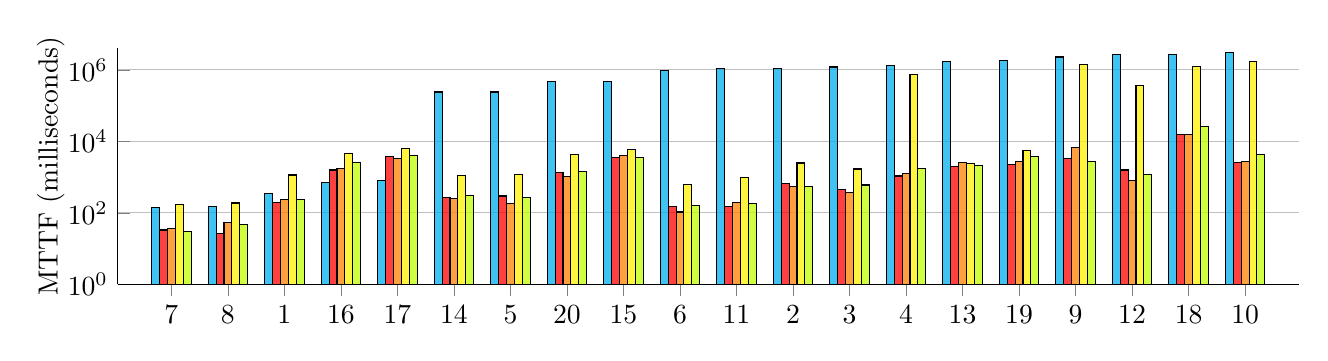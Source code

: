 \begin{tikzpicture}
  \pgfplotsset{
    scale only axis,
    xmin=1, xmax=20
  }

  \begin{axis}[
      height=3cm,
      width=15cm,
      ybar=0cm,
      bar width=0.1cm,
      ymode = log,
      ylabel style={yshift=-2mm},
      enlarge x limits=0.05,
      axis y line*=left,
      axis x line*=bottom,
      ymin=1, ymax=4000000,
      xtick={1, 2, ..., 20},
      xticklabels={7, 8, 1, 16, 17, 14, 5, 20, 15, 6, 11, 2, 3, 4, 13, 19, 9, 12, 18, 10},
      % xlabel={Injected Bug},
      ylabel={MTTF (milliseconds)},
      ymajorgrids={true},
      % legend style={
      %   legend columns=-1,
      %   draw=none,
      %   at={ (0.5,-0.3) },
      %   anchor=north
      % },
      % legend style={/tikz/every even column/.append style={column sep=0.2cm}}]
    ]
    % MTTF FuzzChick
    \addplot[fill=cyan, fill opacity=0.75] coordinates {
      (3  , 346.667)
      (12 , 1080428.667)
      (13 , 1200362)
      (14 , 1320344.667)
      (7  , 240433)
      (10 , 960215)
      (1  , 142.667)
      (2  , 155.667)
      (17 , 2280161.333)
      (20 , 3120041)
      (11 , 1080220)
      (18 , 2640131.667)
      (15 , 1680259.667)
      (6  , 240274)
      (9  , 480569)
      (4  , 700.667)
      (5  , 790)
      (19 , 2640176)
      (16 , 1800254.333)
      (8  , 480448.333)
    };

    % MTTF Mutagen (all heuristics)
    \addplot[fill=red, fill opacity=0.75] coordinates {
      (3  , 198.962)
      (12 , 667.651)
      (13 , 441.088)
      (14 , 1079.922)
      (7  , 297.651)
      (10 , 152.934)
      (1  , 33.408)
      (2  , 27.374)
      (17 , 3356.241)
      (20 , 2634.487)
      (11 , 151.008)
      (18 , 1580.493)
      (15 , 1978.321)
      (6  , 264.434)
      (9  , 3520.958)
      (4  , 1587.454)
      (5  , 3823.8)
      (19 , 15681.173)
      (16 , 2250.24)
      (8  , 1368.091)
    };

    % Mutagen (no FIFO)
    \addplot[fill=orange, fill opacity=0.75] coordinates {
      (3  , 232.303)
      (12 , 545.703 )
      (13 , 376.078)
      (14 , 1247.36)
      (7  , 187.397)
      (10 , 105.865)
      (1  , 36.032 )
      (2  , 52.889)
      (17 , 6654.122)
      (20 , 2745.949)
      (11 , 196.436)
      (18 , 819.387)
      (15 , 2579.293)
      (6  , 256.565)
      (9  , 4088.371)
      (4  , 1763.634)
      (5  , 3284.762)
      (19 , 15536.651)
      (16 , 2806.709 )
      (8  , 1064.397)
    };

    % Mutagen (no reset, 25 random mutations)
    \addplot[fill=yellow, fill opacity=0.75] coordinates {
      (3  , 1151.976)
      (12 , 2488.345)
      (13 , 1686.954)
      (14 , 721677.771)
      (7  , 1216.482 )
      (10 , 636.286)
      (1  , 174.646 )
      (2  , 189.203)
      (17 , 1441188.951)
      (20 , 1681059.464)
      (11 , 951.269 )
      (18 , 363564.501)
      (15 , 2444.673)
      (6  , 1099.515)
      (9  , 5816.44)
      (4  , 4602.906)
      (5  , 6353.807)
      (19 , 1205538.057)
      (16 , 5669.291)
      (8  , 4192.624)
    };

    % Mutagen (no inheritance)
    \addplot[fill=lime, fill opacity=0.75] coordinates {
      (3  , 235.048)
      (12 , 535.172)
      (13 , 604.573)
      (14 , 1793.075)
      (7  , 274.043)
      (10 , 164.678  )
      (1  , 29.909 )
      (2  , 47.235)
      (17 , 2741.068)
      (20 , 4351.831)
      (11 , 188.247)
      (18 , 1168.199)
      (15 , 2145.549)
      (6  , 311.166)
      (9  , 3500.284)
      (4  , 2554.472)
      (5  , 4078.167)
      (19 , 26470.795)
      (16 , 3853.543)
      (8  , 1463.119)
    };

    % \legend{FuzzChick, Mutagen, Mutagen (no FIFO), Mutagen (no reset), Mutagen (no inheritance) }
  \end{axis}

\end{tikzpicture}

